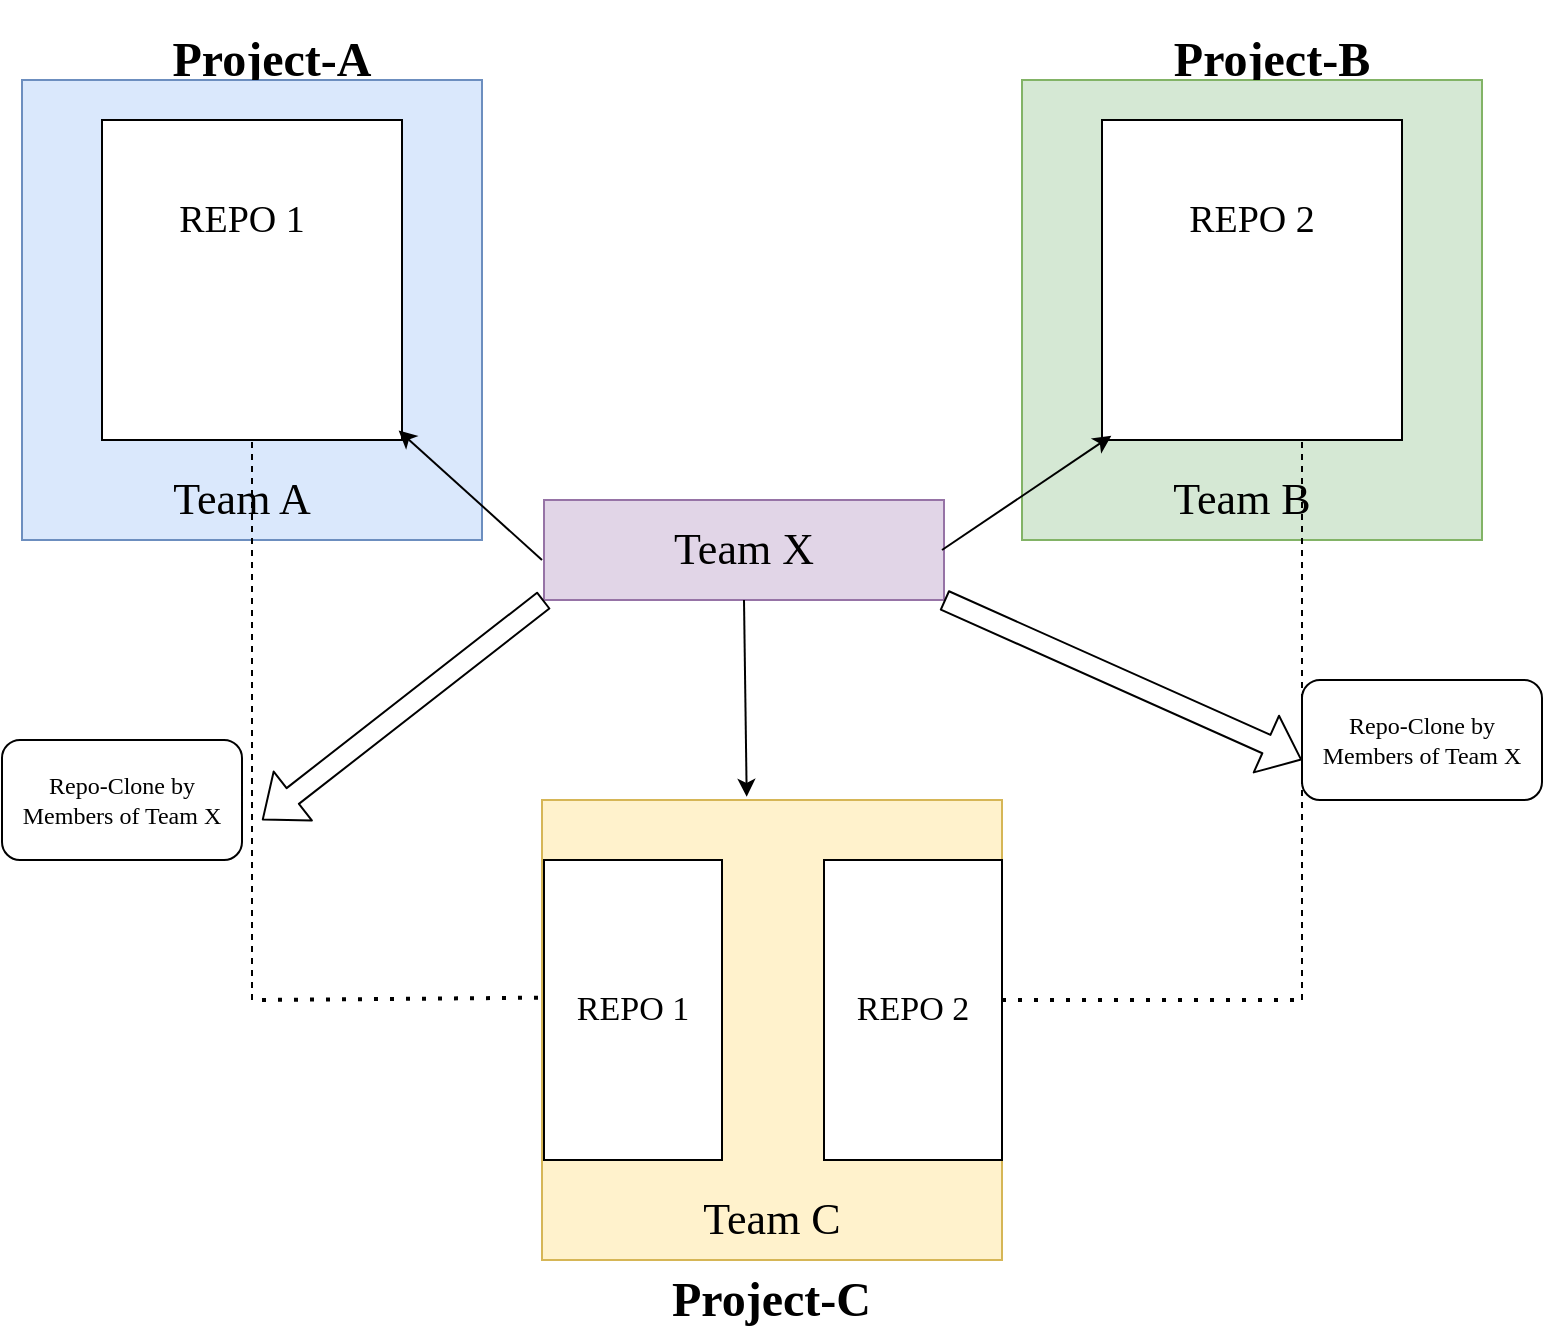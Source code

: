 <mxfile version="14.4.4" type="github">
  <diagram id="k5AN_7qflOfQqhaSS5HV" name="Page-1">
    <mxGraphModel dx="1258" dy="672" grid="1" gridSize="10" guides="1" tooltips="1" connect="1" arrows="1" fold="1" page="1" pageScale="1" pageWidth="850" pageHeight="1100" math="0" shadow="0">
      <root>
        <mxCell id="0" />
        <mxCell id="1" parent="0" />
        <mxCell id="S_XTPS2nT2TUhGngpuRR-13" value="&lt;font style=&quot;font-size: 19px&quot;&gt;Project - A&lt;/font&gt;" style="whiteSpace=wrap;html=1;aspect=fixed;fontFamily=Times New Roman;fillColor=#dae8fc;strokeColor=#6c8ebf;" vertex="1" parent="1">
          <mxGeometry x="30" y="50" width="230" height="230" as="geometry" />
        </mxCell>
        <mxCell id="S_XTPS2nT2TUhGngpuRR-14" value="" style="whiteSpace=wrap;html=1;aspect=fixed;fontFamily=Times New Roman;fillColor=#d5e8d4;strokeColor=#82b366;" vertex="1" parent="1">
          <mxGeometry x="530" y="50" width="230" height="230" as="geometry" />
        </mxCell>
        <mxCell id="S_XTPS2nT2TUhGngpuRR-15" value="" style="whiteSpace=wrap;html=1;aspect=fixed;fontFamily=Times New Roman;fillColor=#fff2cc;strokeColor=#d6b656;" vertex="1" parent="1">
          <mxGeometry x="290" y="410" width="230" height="230" as="geometry" />
        </mxCell>
        <mxCell id="S_XTPS2nT2TUhGngpuRR-16" value="" style="rounded=0;whiteSpace=wrap;html=1;fontFamily=Times New Roman;direction=south;" vertex="1" parent="1">
          <mxGeometry x="70" y="70" width="150" height="160" as="geometry" />
        </mxCell>
        <mxCell id="S_XTPS2nT2TUhGngpuRR-18" value="&lt;h1&gt;Project-A&lt;/h1&gt;" style="text;html=1;strokeColor=none;fillColor=none;spacing=5;spacingTop=-20;whiteSpace=wrap;overflow=hidden;rounded=0;fontFamily=Times New Roman;align=center;" vertex="1" parent="1">
          <mxGeometry x="60" y="20" width="190" height="30" as="geometry" />
        </mxCell>
        <mxCell id="S_XTPS2nT2TUhGngpuRR-19" value="&lt;h1&gt;Project-B&lt;/h1&gt;" style="text;html=1;strokeColor=none;fillColor=none;spacing=5;spacingTop=-20;whiteSpace=wrap;overflow=hidden;rounded=0;fontFamily=Times New Roman;align=center;" vertex="1" parent="1">
          <mxGeometry x="560" y="20" width="190" height="30" as="geometry" />
        </mxCell>
        <mxCell id="S_XTPS2nT2TUhGngpuRR-28" value="" style="rounded=0;whiteSpace=wrap;html=1;fontFamily=Times New Roman;direction=south;" vertex="1" parent="1">
          <mxGeometry x="570" y="70" width="150" height="160" as="geometry" />
        </mxCell>
        <mxCell id="S_XTPS2nT2TUhGngpuRR-29" value="&lt;font style=&quot;font-size: 22px&quot;&gt;Team A&lt;/font&gt;" style="text;html=1;strokeColor=none;fillColor=none;align=center;verticalAlign=middle;whiteSpace=wrap;rounded=0;fontFamily=Times New Roman;" vertex="1" parent="1">
          <mxGeometry x="30" y="230" width="220" height="60" as="geometry" />
        </mxCell>
        <mxCell id="S_XTPS2nT2TUhGngpuRR-30" value="&lt;font style=&quot;font-size: 22px&quot;&gt;Team B&lt;/font&gt;" style="text;html=1;strokeColor=none;fillColor=none;align=center;verticalAlign=middle;whiteSpace=wrap;rounded=0;fontFamily=Times New Roman;" vertex="1" parent="1">
          <mxGeometry x="530" y="230" width="220" height="60" as="geometry" />
        </mxCell>
        <mxCell id="S_XTPS2nT2TUhGngpuRR-31" value="&lt;h1&gt;Project-C&lt;/h1&gt;" style="text;html=1;strokeColor=none;fillColor=none;spacing=5;spacingTop=-20;whiteSpace=wrap;overflow=hidden;rounded=0;fontFamily=Times New Roman;" vertex="1" parent="1">
          <mxGeometry x="350" y="640" width="190" height="40" as="geometry" />
        </mxCell>
        <mxCell id="S_XTPS2nT2TUhGngpuRR-32" value="&lt;font style=&quot;font-size: 19px&quot;&gt;REPO 1&lt;/font&gt;" style="text;html=1;strokeColor=none;fillColor=none;align=center;verticalAlign=middle;whiteSpace=wrap;rounded=0;fontFamily=Times New Roman;" vertex="1" parent="1">
          <mxGeometry x="55" y="90" width="170" height="60" as="geometry" />
        </mxCell>
        <mxCell id="S_XTPS2nT2TUhGngpuRR-33" value="&lt;font style=&quot;font-size: 19px&quot;&gt;REPO 2&lt;/font&gt;" style="text;html=1;strokeColor=none;fillColor=none;align=center;verticalAlign=middle;whiteSpace=wrap;rounded=0;fontFamily=Times New Roman;" vertex="1" parent="1">
          <mxGeometry x="560" y="90" width="170" height="60" as="geometry" />
        </mxCell>
        <mxCell id="S_XTPS2nT2TUhGngpuRR-37" value="&lt;font style=&quot;font-size: 22px&quot;&gt;Team C&lt;/font&gt;" style="text;html=1;strokeColor=none;fillColor=none;align=center;verticalAlign=middle;whiteSpace=wrap;rounded=0;fontFamily=Times New Roman;" vertex="1" parent="1">
          <mxGeometry x="295" y="590" width="220" height="60" as="geometry" />
        </mxCell>
        <mxCell id="S_XTPS2nT2TUhGngpuRR-50" value="" style="endArrow=none;dashed=1;html=1;fontFamily=Times New Roman;" edge="1" parent="1" target="S_XTPS2nT2TUhGngpuRR-16">
          <mxGeometry width="50" height="50" relative="1" as="geometry">
            <mxPoint x="145" y="510" as="sourcePoint" />
            <mxPoint x="190" y="395" as="targetPoint" />
          </mxGeometry>
        </mxCell>
        <mxCell id="S_XTPS2nT2TUhGngpuRR-54" value="" style="endArrow=none;dashed=1;html=1;fontFamily=Times New Roman;" edge="1" parent="1">
          <mxGeometry width="50" height="50" relative="1" as="geometry">
            <mxPoint x="670" y="510" as="sourcePoint" />
            <mxPoint x="670" y="230" as="targetPoint" />
          </mxGeometry>
        </mxCell>
        <mxCell id="S_XTPS2nT2TUhGngpuRR-55" value="" style="endArrow=none;dashed=1;html=1;dashPattern=1 3;strokeWidth=2;fontFamily=Times New Roman;" edge="1" parent="1">
          <mxGeometry width="50" height="50" relative="1" as="geometry">
            <mxPoint x="480" y="510" as="sourcePoint" />
            <mxPoint x="670" y="510" as="targetPoint" />
          </mxGeometry>
        </mxCell>
        <mxCell id="S_XTPS2nT2TUhGngpuRR-58" value="&lt;font style=&quot;font-size: 22px&quot;&gt;Team X&lt;/font&gt;" style="text;html=1;strokeColor=#9673a6;fillColor=#e1d5e7;align=center;verticalAlign=middle;whiteSpace=wrap;rounded=0;fontFamily=Times New Roman;" vertex="1" parent="1">
          <mxGeometry x="291" y="260" width="200" height="50" as="geometry" />
        </mxCell>
        <mxCell id="S_XTPS2nT2TUhGngpuRR-64" value="&lt;font style=&quot;font-size: 17px&quot;&gt;REPO 1&lt;/font&gt;" style="rounded=0;whiteSpace=wrap;html=1;fontFamily=Times New Roman;align=center;direction=south;" vertex="1" parent="1">
          <mxGeometry x="291" y="440" width="89" height="150" as="geometry" />
        </mxCell>
        <mxCell id="S_XTPS2nT2TUhGngpuRR-65" value="&lt;font style=&quot;font-size: 17px&quot;&gt;REPO 2&lt;/font&gt;" style="rounded=0;whiteSpace=wrap;html=1;fontFamily=Times New Roman;align=center;direction=south;" vertex="1" parent="1">
          <mxGeometry x="431" y="440" width="89" height="150" as="geometry" />
        </mxCell>
        <mxCell id="S_XTPS2nT2TUhGngpuRR-68" value="" style="endArrow=classic;html=1;fontFamily=Times New Roman;exitX=0.5;exitY=1;exitDx=0;exitDy=0;entryX=0.445;entryY=-0.007;entryDx=0;entryDy=0;entryPerimeter=0;" edge="1" parent="1" source="S_XTPS2nT2TUhGngpuRR-58" target="S_XTPS2nT2TUhGngpuRR-15">
          <mxGeometry width="50" height="50" relative="1" as="geometry">
            <mxPoint x="400" y="410" as="sourcePoint" />
            <mxPoint x="450" y="360" as="targetPoint" />
          </mxGeometry>
        </mxCell>
        <mxCell id="S_XTPS2nT2TUhGngpuRR-69" value="" style="endArrow=classic;html=1;fontFamily=Times New Roman;entryX=0.203;entryY=-0.035;entryDx=0;entryDy=0;entryPerimeter=0;" edge="1" parent="1" target="S_XTPS2nT2TUhGngpuRR-30">
          <mxGeometry width="50" height="50" relative="1" as="geometry">
            <mxPoint x="490" y="285" as="sourcePoint" />
            <mxPoint x="540" y="235" as="targetPoint" />
          </mxGeometry>
        </mxCell>
        <mxCell id="S_XTPS2nT2TUhGngpuRR-70" value="" style="endArrow=classic;html=1;fontFamily=Times New Roman;entryX=0.856;entryY=-0.08;entryDx=0;entryDy=0;entryPerimeter=0;" edge="1" parent="1" target="S_XTPS2nT2TUhGngpuRR-29">
          <mxGeometry width="50" height="50" relative="1" as="geometry">
            <mxPoint x="290" y="290" as="sourcePoint" />
            <mxPoint x="260" y="230" as="targetPoint" />
          </mxGeometry>
        </mxCell>
        <mxCell id="S_XTPS2nT2TUhGngpuRR-71" value="" style="shape=flexArrow;endArrow=classic;html=1;fontFamily=Times New Roman;" edge="1" parent="1">
          <mxGeometry width="50" height="50" relative="1" as="geometry">
            <mxPoint x="491" y="310" as="sourcePoint" />
            <mxPoint x="670" y="390" as="targetPoint" />
          </mxGeometry>
        </mxCell>
        <mxCell id="S_XTPS2nT2TUhGngpuRR-72" value="" style="shape=flexArrow;endArrow=classic;html=1;fontFamily=Times New Roman;" edge="1" parent="1">
          <mxGeometry width="50" height="50" relative="1" as="geometry">
            <mxPoint x="291" y="310" as="sourcePoint" />
            <mxPoint x="150" y="420" as="targetPoint" />
          </mxGeometry>
        </mxCell>
        <mxCell id="S_XTPS2nT2TUhGngpuRR-73" value="Repo-Clone by Members of Team X" style="rounded=1;whiteSpace=wrap;html=1;fontFamily=Times New Roman;align=center;" vertex="1" parent="1">
          <mxGeometry x="20" y="380" width="120" height="60" as="geometry" />
        </mxCell>
        <mxCell id="S_XTPS2nT2TUhGngpuRR-74" value="Repo-Clone by Members of Team X" style="rounded=1;whiteSpace=wrap;html=1;fontFamily=Times New Roman;align=center;" vertex="1" parent="1">
          <mxGeometry x="670" y="350" width="120" height="60" as="geometry" />
        </mxCell>
        <mxCell id="S_XTPS2nT2TUhGngpuRR-75" value="" style="endArrow=none;dashed=1;html=1;dashPattern=1 3;strokeWidth=2;fontFamily=Times New Roman;entryX=0.459;entryY=1.029;entryDx=0;entryDy=0;entryPerimeter=0;" edge="1" parent="1" target="S_XTPS2nT2TUhGngpuRR-64">
          <mxGeometry width="50" height="50" relative="1" as="geometry">
            <mxPoint x="150" y="510" as="sourcePoint" />
            <mxPoint x="200" y="460" as="targetPoint" />
          </mxGeometry>
        </mxCell>
      </root>
    </mxGraphModel>
  </diagram>
</mxfile>
